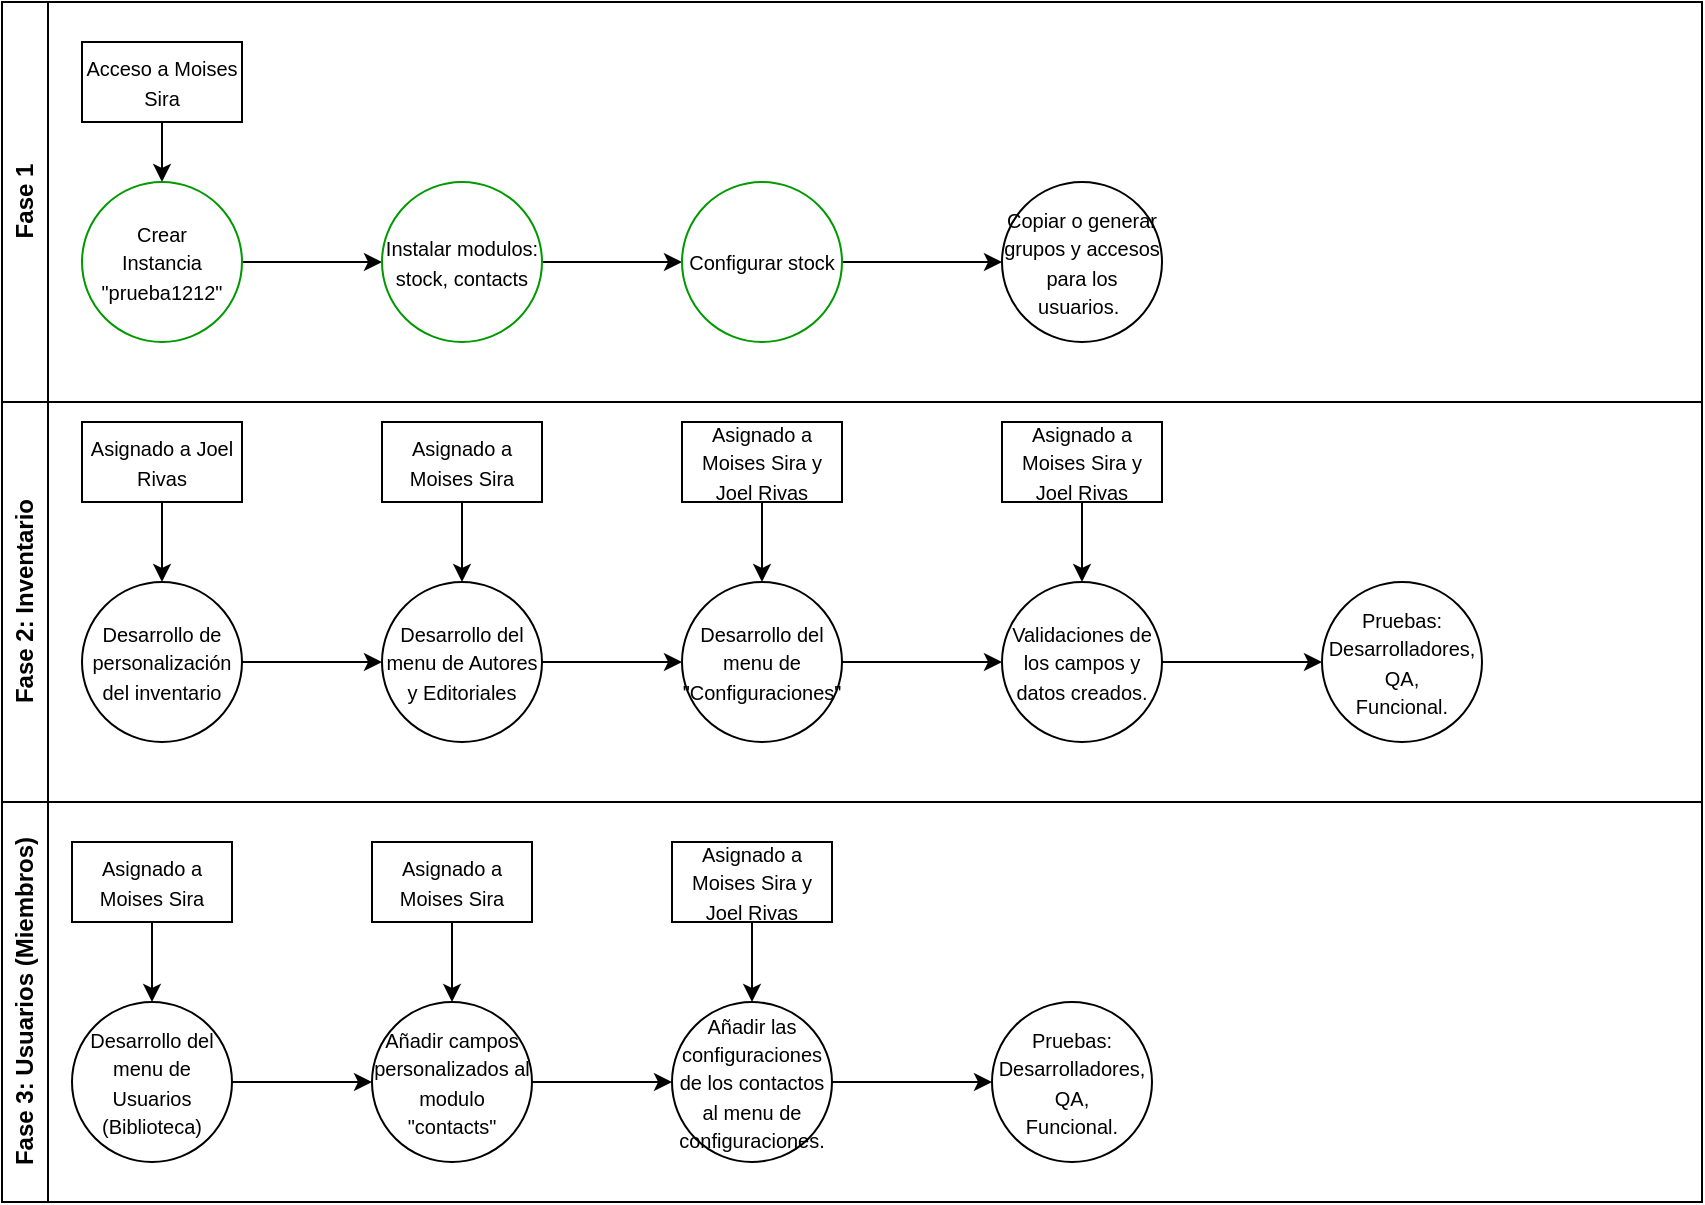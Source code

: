 <mxfile version="20.6.2" type="github">
  <diagram id="kgpKYQtTHZ0yAKxKKP6v" name="Page-1">
    <mxGraphModel dx="942" dy="640" grid="1" gridSize="10" guides="1" tooltips="1" connect="1" arrows="1" fold="1" page="1" pageScale="1" pageWidth="850" pageHeight="1100" math="0" shadow="0">
      <root>
        <mxCell id="0" />
        <mxCell id="1" parent="0" />
        <mxCell id="xgQsiTBr6rp2fh7jCePE-2" value="Fase 1" style="swimlane;horizontal=0;whiteSpace=wrap;html=1;" vertex="1" parent="1">
          <mxGeometry width="850" height="200" as="geometry" />
        </mxCell>
        <mxCell id="xgQsiTBr6rp2fh7jCePE-9" value="" style="edgeStyle=orthogonalEdgeStyle;rounded=0;orthogonalLoop=1;jettySize=auto;html=1;fontSize=10;" edge="1" parent="xgQsiTBr6rp2fh7jCePE-2" source="xgQsiTBr6rp2fh7jCePE-7" target="xgQsiTBr6rp2fh7jCePE-8">
          <mxGeometry relative="1" as="geometry" />
        </mxCell>
        <mxCell id="xgQsiTBr6rp2fh7jCePE-15" value="" style="edgeStyle=orthogonalEdgeStyle;rounded=0;orthogonalLoop=1;jettySize=auto;html=1;fontSize=10;" edge="1" parent="xgQsiTBr6rp2fh7jCePE-2" source="xgQsiTBr6rp2fh7jCePE-14" target="xgQsiTBr6rp2fh7jCePE-7">
          <mxGeometry relative="1" as="geometry" />
        </mxCell>
        <mxCell id="xgQsiTBr6rp2fh7jCePE-7" value="&lt;font style=&quot;font-size: 10px;&quot;&gt;Crear&lt;br&gt;Instancia&lt;br&gt;&quot;prueba1212&quot;&lt;/font&gt;" style="ellipse;whiteSpace=wrap;html=1;aspect=fixed;strokeColor=#009900;" vertex="1" parent="xgQsiTBr6rp2fh7jCePE-2">
          <mxGeometry x="40" y="90" width="80" height="80" as="geometry" />
        </mxCell>
        <mxCell id="xgQsiTBr6rp2fh7jCePE-11" value="" style="edgeStyle=orthogonalEdgeStyle;rounded=0;orthogonalLoop=1;jettySize=auto;html=1;fontSize=10;" edge="1" parent="xgQsiTBr6rp2fh7jCePE-2" source="xgQsiTBr6rp2fh7jCePE-8" target="xgQsiTBr6rp2fh7jCePE-10">
          <mxGeometry relative="1" as="geometry" />
        </mxCell>
        <mxCell id="xgQsiTBr6rp2fh7jCePE-8" value="&lt;font style=&quot;font-size: 10px;&quot;&gt;Instalar modulos:&lt;br&gt;stock, contacts&lt;/font&gt;" style="ellipse;whiteSpace=wrap;html=1;aspect=fixed;strokeColor=#009900;" vertex="1" parent="xgQsiTBr6rp2fh7jCePE-2">
          <mxGeometry x="190" y="90" width="80" height="80" as="geometry" />
        </mxCell>
        <mxCell id="xgQsiTBr6rp2fh7jCePE-47" value="" style="edgeStyle=orthogonalEdgeStyle;rounded=0;orthogonalLoop=1;jettySize=auto;html=1;fontSize=10;" edge="1" parent="xgQsiTBr6rp2fh7jCePE-2" source="xgQsiTBr6rp2fh7jCePE-10" target="xgQsiTBr6rp2fh7jCePE-46">
          <mxGeometry relative="1" as="geometry" />
        </mxCell>
        <mxCell id="xgQsiTBr6rp2fh7jCePE-10" value="&lt;font style=&quot;font-size: 10px;&quot;&gt;Configurar stock&lt;/font&gt;" style="ellipse;whiteSpace=wrap;html=1;aspect=fixed;strokeColor=#009900;" vertex="1" parent="xgQsiTBr6rp2fh7jCePE-2">
          <mxGeometry x="340" y="90" width="80" height="80" as="geometry" />
        </mxCell>
        <mxCell id="xgQsiTBr6rp2fh7jCePE-14" value="&lt;font style=&quot;font-size: 10px;&quot;&gt;Acceso a Moises Sira&lt;/font&gt;" style="whiteSpace=wrap;html=1;" vertex="1" parent="xgQsiTBr6rp2fh7jCePE-2">
          <mxGeometry x="40" y="20" width="80" height="40" as="geometry" />
        </mxCell>
        <mxCell id="xgQsiTBr6rp2fh7jCePE-46" value="&lt;font style=&quot;font-size: 10px;&quot;&gt;Copiar o generar grupos y accesos para los usuarios.&lt;/font&gt;&amp;nbsp; " style="ellipse;whiteSpace=wrap;html=1;aspect=fixed;" vertex="1" parent="xgQsiTBr6rp2fh7jCePE-2">
          <mxGeometry x="500" y="90" width="80" height="80" as="geometry" />
        </mxCell>
        <mxCell id="xgQsiTBr6rp2fh7jCePE-3" value="Fase 2: Inventario" style="swimlane;horizontal=0;whiteSpace=wrap;html=1;" vertex="1" parent="1">
          <mxGeometry y="200" width="850" height="200" as="geometry" />
        </mxCell>
        <mxCell id="xgQsiTBr6rp2fh7jCePE-17" value="&lt;font style=&quot;font-size: 10px;&quot;&gt;Desarrollo de personalización del inventario&lt;/font&gt;" style="ellipse;whiteSpace=wrap;html=1;aspect=fixed;" vertex="1" parent="xgQsiTBr6rp2fh7jCePE-3">
          <mxGeometry x="40" y="90" width="80" height="80" as="geometry" />
        </mxCell>
        <mxCell id="xgQsiTBr6rp2fh7jCePE-19" value="&lt;font style=&quot;font-size: 10px;&quot;&gt;Desarrollo del menu de Autores y Editoriales&lt;/font&gt;" style="ellipse;whiteSpace=wrap;html=1;aspect=fixed;" vertex="1" parent="xgQsiTBr6rp2fh7jCePE-3">
          <mxGeometry x="190" y="90" width="80" height="80" as="geometry" />
        </mxCell>
        <mxCell id="xgQsiTBr6rp2fh7jCePE-16" value="" style="edgeStyle=orthogonalEdgeStyle;rounded=0;orthogonalLoop=1;jettySize=auto;html=1;fontSize=10;" edge="1" parent="xgQsiTBr6rp2fh7jCePE-3" source="xgQsiTBr6rp2fh7jCePE-17" target="xgQsiTBr6rp2fh7jCePE-19">
          <mxGeometry relative="1" as="geometry" />
        </mxCell>
        <mxCell id="xgQsiTBr6rp2fh7jCePE-28" value="" style="edgeStyle=orthogonalEdgeStyle;rounded=0;orthogonalLoop=1;jettySize=auto;html=1;fontSize=10;" edge="1" parent="xgQsiTBr6rp2fh7jCePE-3" source="xgQsiTBr6rp2fh7jCePE-20" target="xgQsiTBr6rp2fh7jCePE-27">
          <mxGeometry relative="1" as="geometry" />
        </mxCell>
        <mxCell id="xgQsiTBr6rp2fh7jCePE-20" value="&lt;font style=&quot;font-size: 10px;&quot;&gt;Desarrollo del menu de &quot;Configuraciones&quot;&lt;br&gt;&lt;/font&gt;" style="ellipse;whiteSpace=wrap;html=1;aspect=fixed;" vertex="1" parent="xgQsiTBr6rp2fh7jCePE-3">
          <mxGeometry x="340" y="90" width="80" height="80" as="geometry" />
        </mxCell>
        <mxCell id="xgQsiTBr6rp2fh7jCePE-18" value="" style="edgeStyle=orthogonalEdgeStyle;rounded=0;orthogonalLoop=1;jettySize=auto;html=1;fontSize=10;" edge="1" parent="xgQsiTBr6rp2fh7jCePE-3" source="xgQsiTBr6rp2fh7jCePE-19" target="xgQsiTBr6rp2fh7jCePE-20">
          <mxGeometry relative="1" as="geometry" />
        </mxCell>
        <mxCell id="xgQsiTBr6rp2fh7jCePE-22" value="" style="edgeStyle=orthogonalEdgeStyle;rounded=0;orthogonalLoop=1;jettySize=auto;html=1;fontSize=10;" edge="1" parent="xgQsiTBr6rp2fh7jCePE-3" source="xgQsiTBr6rp2fh7jCePE-21" target="xgQsiTBr6rp2fh7jCePE-17">
          <mxGeometry relative="1" as="geometry" />
        </mxCell>
        <mxCell id="xgQsiTBr6rp2fh7jCePE-21" value="&lt;font style=&quot;font-size: 10px;&quot;&gt;Asignado a Joel Rivas&lt;/font&gt;" style="whiteSpace=wrap;html=1;" vertex="1" parent="xgQsiTBr6rp2fh7jCePE-3">
          <mxGeometry x="40" y="10" width="80" height="40" as="geometry" />
        </mxCell>
        <mxCell id="xgQsiTBr6rp2fh7jCePE-24" value="" style="edgeStyle=orthogonalEdgeStyle;rounded=0;orthogonalLoop=1;jettySize=auto;html=1;fontSize=10;" edge="1" parent="xgQsiTBr6rp2fh7jCePE-3" source="xgQsiTBr6rp2fh7jCePE-23" target="xgQsiTBr6rp2fh7jCePE-19">
          <mxGeometry relative="1" as="geometry" />
        </mxCell>
        <mxCell id="xgQsiTBr6rp2fh7jCePE-23" value="&lt;font style=&quot;font-size: 10px;&quot;&gt;Asignado a Moises Sira&lt;br&gt;&lt;/font&gt;" style="whiteSpace=wrap;html=1;" vertex="1" parent="xgQsiTBr6rp2fh7jCePE-3">
          <mxGeometry x="190" y="10" width="80" height="40" as="geometry" />
        </mxCell>
        <mxCell id="xgQsiTBr6rp2fh7jCePE-26" value="" style="edgeStyle=orthogonalEdgeStyle;rounded=0;orthogonalLoop=1;jettySize=auto;html=1;fontSize=10;" edge="1" parent="xgQsiTBr6rp2fh7jCePE-3" source="xgQsiTBr6rp2fh7jCePE-25" target="xgQsiTBr6rp2fh7jCePE-20">
          <mxGeometry relative="1" as="geometry" />
        </mxCell>
        <mxCell id="xgQsiTBr6rp2fh7jCePE-25" value="&lt;font style=&quot;font-size: 10px;&quot;&gt;Asignado a Moises Sira y Joel Rivas&lt;br&gt;&lt;/font&gt;" style="whiteSpace=wrap;html=1;" vertex="1" parent="xgQsiTBr6rp2fh7jCePE-3">
          <mxGeometry x="340" y="10" width="80" height="40" as="geometry" />
        </mxCell>
        <mxCell id="xgQsiTBr6rp2fh7jCePE-43" value="" style="edgeStyle=orthogonalEdgeStyle;rounded=0;orthogonalLoop=1;jettySize=auto;html=1;fontSize=10;" edge="1" parent="xgQsiTBr6rp2fh7jCePE-3" source="xgQsiTBr6rp2fh7jCePE-27" target="xgQsiTBr6rp2fh7jCePE-42">
          <mxGeometry relative="1" as="geometry" />
        </mxCell>
        <mxCell id="xgQsiTBr6rp2fh7jCePE-27" value="&lt;font style=&quot;font-size: 10px;&quot;&gt;&lt;font style=&quot;font-size: 10px;&quot;&gt;Validaciones de los campos y datos creados&lt;/font&gt;.&lt;/font&gt;" style="ellipse;whiteSpace=wrap;html=1;aspect=fixed;" vertex="1" parent="xgQsiTBr6rp2fh7jCePE-3">
          <mxGeometry x="500" y="90" width="80" height="80" as="geometry" />
        </mxCell>
        <mxCell id="xgQsiTBr6rp2fh7jCePE-42" value="&lt;font style=&quot;font-size: 10px;&quot;&gt;Pruebas:&lt;br&gt;Desarrolladores,&lt;br&gt;QA,&lt;br&gt;Funcional.&lt;br&gt;&lt;/font&gt;" style="ellipse;whiteSpace=wrap;html=1;aspect=fixed;" vertex="1" parent="xgQsiTBr6rp2fh7jCePE-3">
          <mxGeometry x="660" y="90" width="80" height="80" as="geometry" />
        </mxCell>
        <mxCell id="xgQsiTBr6rp2fh7jCePE-45" value="" style="edgeStyle=orthogonalEdgeStyle;rounded=0;orthogonalLoop=1;jettySize=auto;html=1;fontSize=10;" edge="1" parent="xgQsiTBr6rp2fh7jCePE-3" source="xgQsiTBr6rp2fh7jCePE-44" target="xgQsiTBr6rp2fh7jCePE-27">
          <mxGeometry relative="1" as="geometry" />
        </mxCell>
        <mxCell id="xgQsiTBr6rp2fh7jCePE-44" value="&lt;font style=&quot;font-size: 10px;&quot;&gt;Asignado a Moises Sira y Joel Rivas&lt;br&gt;&lt;/font&gt;" style="whiteSpace=wrap;html=1;" vertex="1" parent="xgQsiTBr6rp2fh7jCePE-3">
          <mxGeometry x="500" y="10" width="80" height="40" as="geometry" />
        </mxCell>
        <mxCell id="xgQsiTBr6rp2fh7jCePE-4" value="Fase 3: Usuarios (Miembros)" style="swimlane;horizontal=0;whiteSpace=wrap;html=1;" vertex="1" parent="1">
          <mxGeometry y="400" width="850" height="200" as="geometry" />
        </mxCell>
        <mxCell id="xgQsiTBr6rp2fh7jCePE-29" value="&lt;font style=&quot;font-size: 10px;&quot;&gt;Desarrollo del menu de Usuarios (Biblioteca)&lt;br&gt;&lt;/font&gt;" style="ellipse;whiteSpace=wrap;html=1;aspect=fixed;" vertex="1" parent="xgQsiTBr6rp2fh7jCePE-4">
          <mxGeometry x="35" y="100" width="80" height="80" as="geometry" />
        </mxCell>
        <mxCell id="xgQsiTBr6rp2fh7jCePE-30" value="&lt;font style=&quot;font-size: 10px;&quot;&gt;Añadir campos personalizados al modulo &quot;contacts&quot;&lt;/font&gt;" style="ellipse;whiteSpace=wrap;html=1;aspect=fixed;" vertex="1" parent="xgQsiTBr6rp2fh7jCePE-4">
          <mxGeometry x="185" y="100" width="80" height="80" as="geometry" />
        </mxCell>
        <mxCell id="xgQsiTBr6rp2fh7jCePE-31" value="" style="edgeStyle=orthogonalEdgeStyle;rounded=0;orthogonalLoop=1;jettySize=auto;html=1;fontSize=10;" edge="1" parent="xgQsiTBr6rp2fh7jCePE-4" source="xgQsiTBr6rp2fh7jCePE-29" target="xgQsiTBr6rp2fh7jCePE-30">
          <mxGeometry relative="1" as="geometry" />
        </mxCell>
        <mxCell id="xgQsiTBr6rp2fh7jCePE-33" value="&lt;font style=&quot;font-size: 10px;&quot;&gt;Añadir las configuraciones de los contactos al menu de configuraciones.&lt;/font&gt;" style="ellipse;whiteSpace=wrap;html=1;aspect=fixed;" vertex="1" parent="xgQsiTBr6rp2fh7jCePE-4">
          <mxGeometry x="335" y="100" width="80" height="80" as="geometry" />
        </mxCell>
        <mxCell id="xgQsiTBr6rp2fh7jCePE-34" value="" style="edgeStyle=orthogonalEdgeStyle;rounded=0;orthogonalLoop=1;jettySize=auto;html=1;fontSize=10;" edge="1" parent="xgQsiTBr6rp2fh7jCePE-4" source="xgQsiTBr6rp2fh7jCePE-30" target="xgQsiTBr6rp2fh7jCePE-33">
          <mxGeometry relative="1" as="geometry" />
        </mxCell>
        <mxCell id="xgQsiTBr6rp2fh7jCePE-35" value="" style="edgeStyle=orthogonalEdgeStyle;rounded=0;orthogonalLoop=1;jettySize=auto;html=1;fontSize=10;" edge="1" parent="xgQsiTBr6rp2fh7jCePE-4" source="xgQsiTBr6rp2fh7jCePE-36" target="xgQsiTBr6rp2fh7jCePE-29">
          <mxGeometry relative="1" as="geometry" />
        </mxCell>
        <mxCell id="xgQsiTBr6rp2fh7jCePE-36" value="&lt;font style=&quot;font-size: 10px;&quot;&gt;Asignado a Moises Sira&lt;br&gt;&lt;/font&gt;" style="whiteSpace=wrap;html=1;" vertex="1" parent="xgQsiTBr6rp2fh7jCePE-4">
          <mxGeometry x="35" y="20" width="80" height="40" as="geometry" />
        </mxCell>
        <mxCell id="xgQsiTBr6rp2fh7jCePE-37" value="" style="edgeStyle=orthogonalEdgeStyle;rounded=0;orthogonalLoop=1;jettySize=auto;html=1;fontSize=10;" edge="1" parent="xgQsiTBr6rp2fh7jCePE-4" source="xgQsiTBr6rp2fh7jCePE-38" target="xgQsiTBr6rp2fh7jCePE-30">
          <mxGeometry relative="1" as="geometry" />
        </mxCell>
        <mxCell id="xgQsiTBr6rp2fh7jCePE-38" value="&lt;font style=&quot;font-size: 10px;&quot;&gt;Asignado a Moises Sira&lt;br&gt;&lt;/font&gt;" style="whiteSpace=wrap;html=1;" vertex="1" parent="xgQsiTBr6rp2fh7jCePE-4">
          <mxGeometry x="185" y="20" width="80" height="40" as="geometry" />
        </mxCell>
        <mxCell id="xgQsiTBr6rp2fh7jCePE-39" value="" style="edgeStyle=orthogonalEdgeStyle;rounded=0;orthogonalLoop=1;jettySize=auto;html=1;fontSize=10;" edge="1" parent="xgQsiTBr6rp2fh7jCePE-4" source="xgQsiTBr6rp2fh7jCePE-40" target="xgQsiTBr6rp2fh7jCePE-33">
          <mxGeometry relative="1" as="geometry" />
        </mxCell>
        <mxCell id="xgQsiTBr6rp2fh7jCePE-40" value="&lt;font style=&quot;font-size: 10px;&quot;&gt;Asignado a Moises Sira y Joel Rivas&lt;br&gt;&lt;/font&gt;" style="whiteSpace=wrap;html=1;" vertex="1" parent="xgQsiTBr6rp2fh7jCePE-4">
          <mxGeometry x="335" y="20" width="80" height="40" as="geometry" />
        </mxCell>
        <mxCell id="xgQsiTBr6rp2fh7jCePE-41" value="&lt;font style=&quot;font-size: 10px;&quot;&gt;Pruebas:&lt;br&gt;Desarrolladores,&lt;br&gt;QA,&lt;br&gt;Funcional.&lt;br&gt;&lt;/font&gt;" style="ellipse;whiteSpace=wrap;html=1;aspect=fixed;" vertex="1" parent="xgQsiTBr6rp2fh7jCePE-4">
          <mxGeometry x="495" y="100" width="80" height="80" as="geometry" />
        </mxCell>
        <mxCell id="xgQsiTBr6rp2fh7jCePE-32" value="" style="edgeStyle=orthogonalEdgeStyle;rounded=0;orthogonalLoop=1;jettySize=auto;html=1;fontSize=10;" edge="1" parent="xgQsiTBr6rp2fh7jCePE-4" source="xgQsiTBr6rp2fh7jCePE-33" target="xgQsiTBr6rp2fh7jCePE-41">
          <mxGeometry relative="1" as="geometry" />
        </mxCell>
      </root>
    </mxGraphModel>
  </diagram>
</mxfile>
